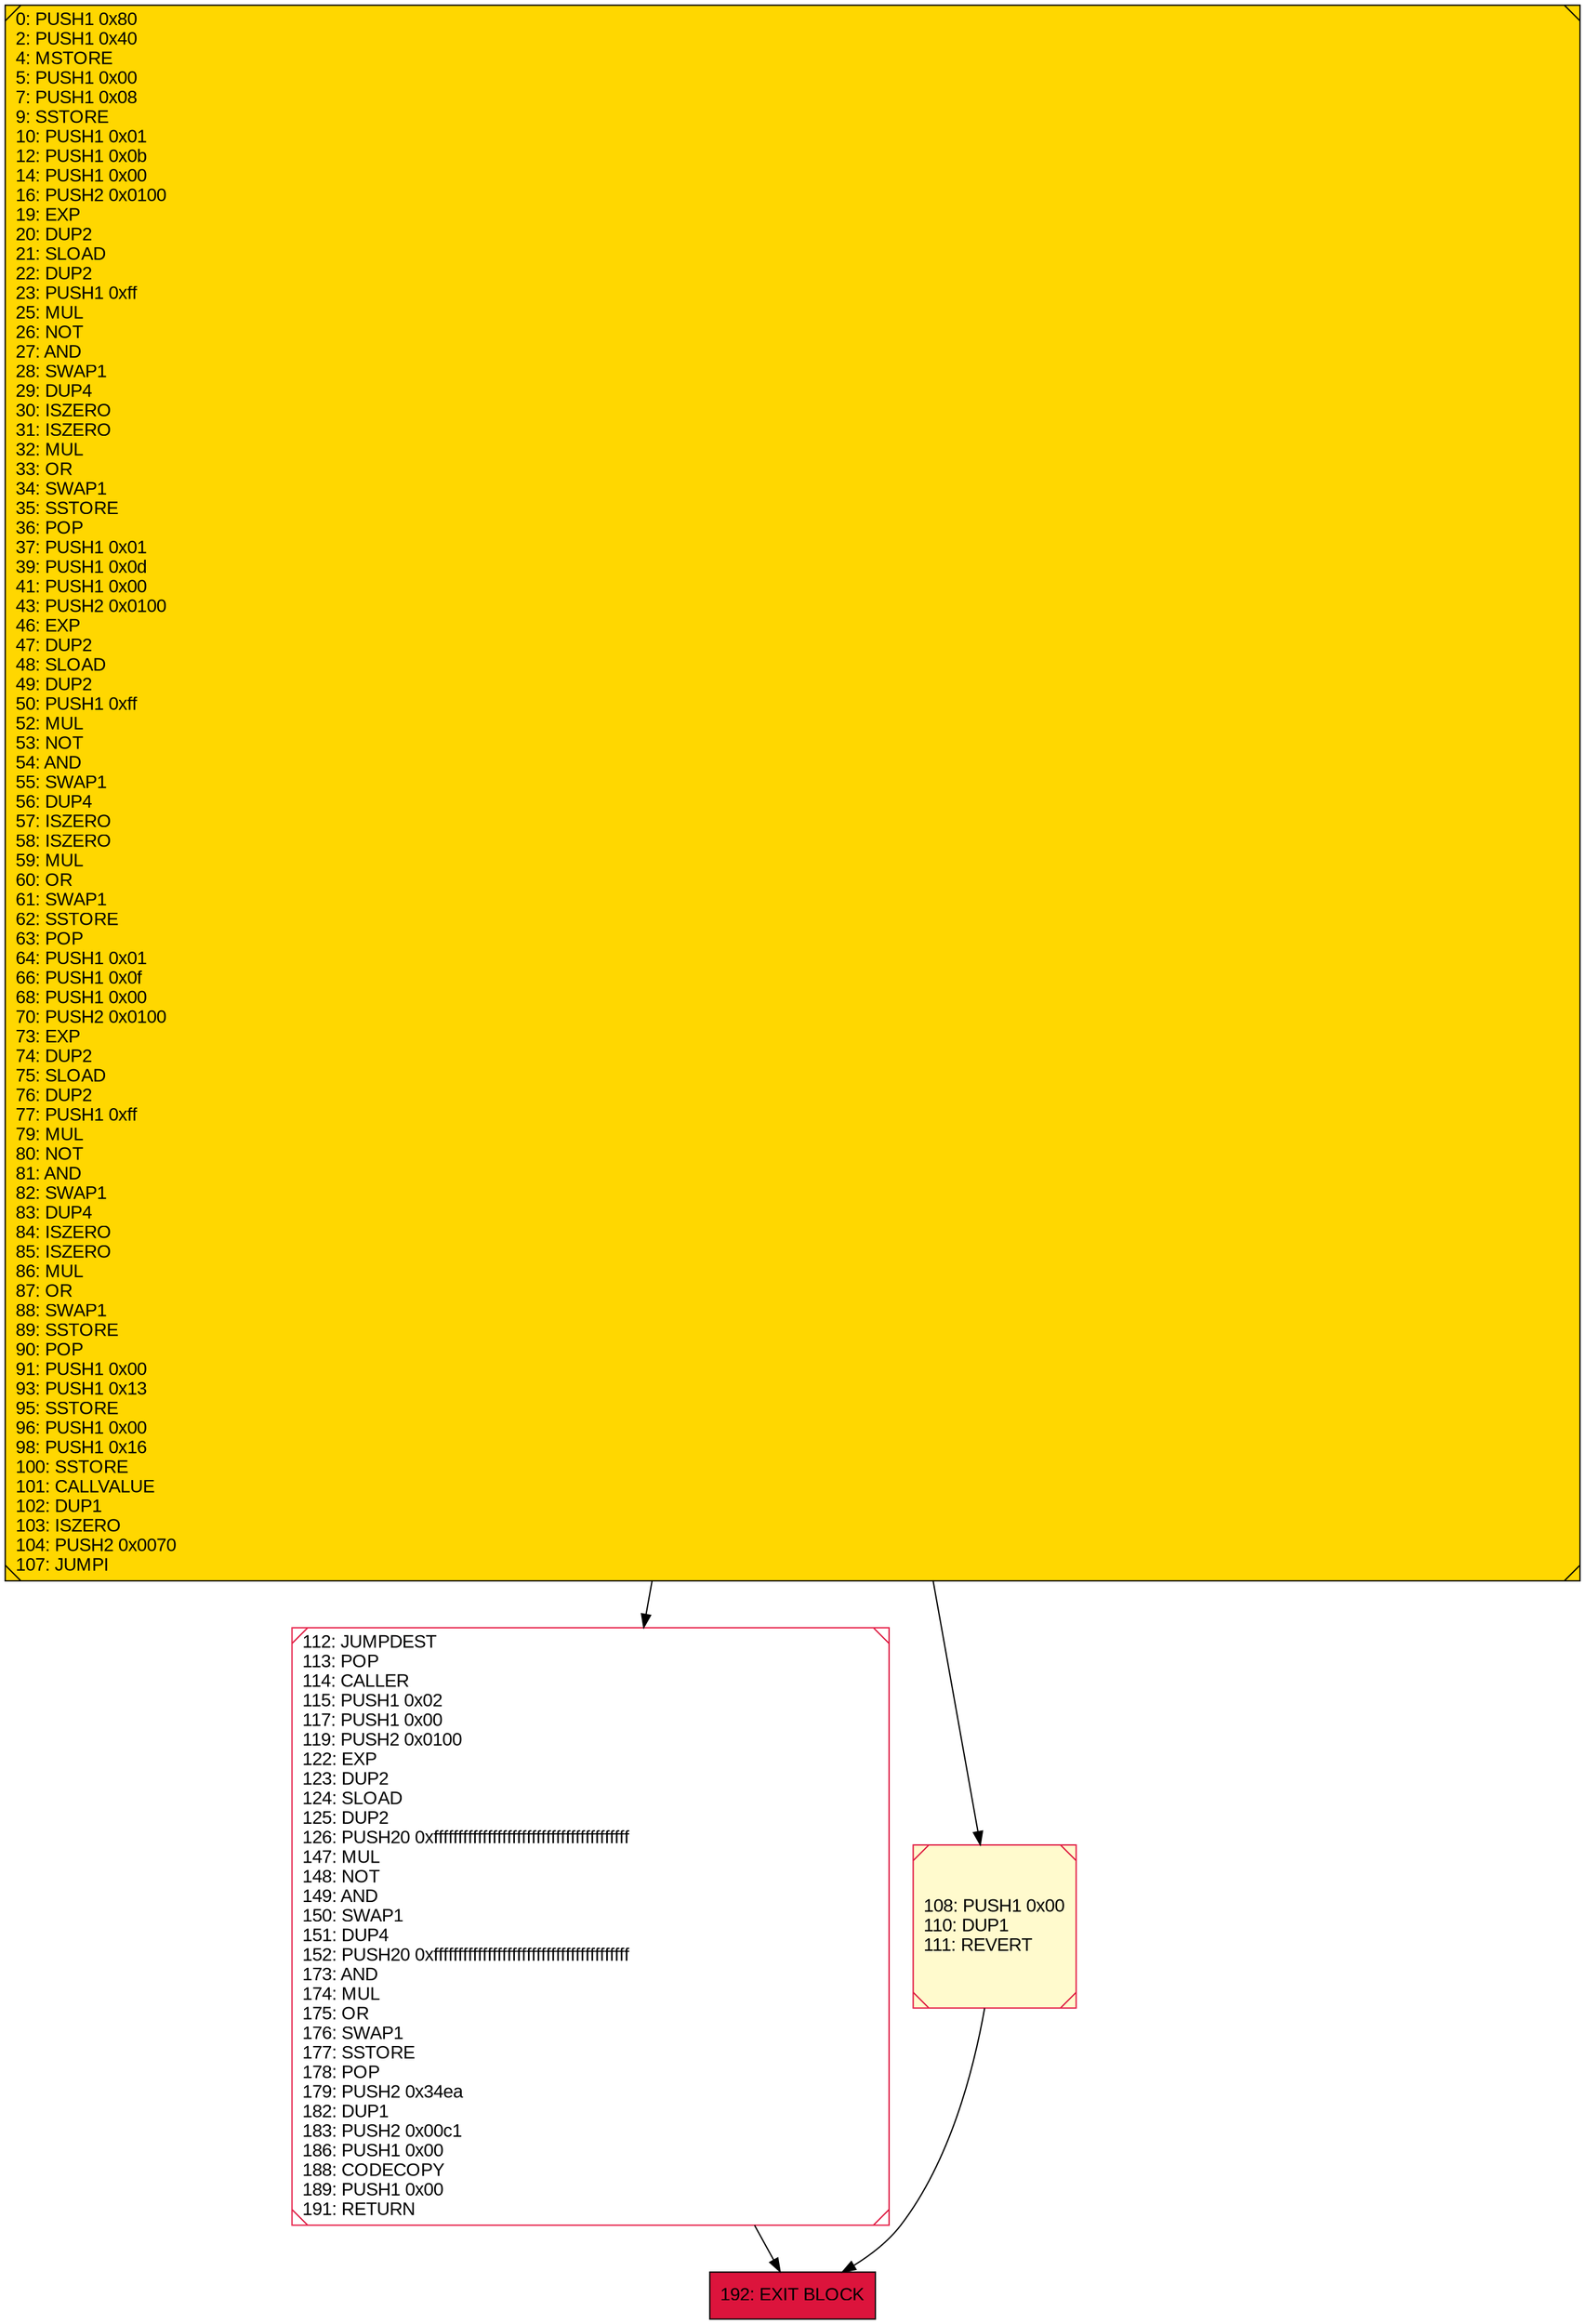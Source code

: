 digraph G {
bgcolor=transparent rankdir=UD;
node [shape=box style=filled color=black fillcolor=white fontname=arial fontcolor=black];
192 [label="192: EXIT BLOCK\l" fillcolor=crimson ];
0 [label="0: PUSH1 0x80\l2: PUSH1 0x40\l4: MSTORE\l5: PUSH1 0x00\l7: PUSH1 0x08\l9: SSTORE\l10: PUSH1 0x01\l12: PUSH1 0x0b\l14: PUSH1 0x00\l16: PUSH2 0x0100\l19: EXP\l20: DUP2\l21: SLOAD\l22: DUP2\l23: PUSH1 0xff\l25: MUL\l26: NOT\l27: AND\l28: SWAP1\l29: DUP4\l30: ISZERO\l31: ISZERO\l32: MUL\l33: OR\l34: SWAP1\l35: SSTORE\l36: POP\l37: PUSH1 0x01\l39: PUSH1 0x0d\l41: PUSH1 0x00\l43: PUSH2 0x0100\l46: EXP\l47: DUP2\l48: SLOAD\l49: DUP2\l50: PUSH1 0xff\l52: MUL\l53: NOT\l54: AND\l55: SWAP1\l56: DUP4\l57: ISZERO\l58: ISZERO\l59: MUL\l60: OR\l61: SWAP1\l62: SSTORE\l63: POP\l64: PUSH1 0x01\l66: PUSH1 0x0f\l68: PUSH1 0x00\l70: PUSH2 0x0100\l73: EXP\l74: DUP2\l75: SLOAD\l76: DUP2\l77: PUSH1 0xff\l79: MUL\l80: NOT\l81: AND\l82: SWAP1\l83: DUP4\l84: ISZERO\l85: ISZERO\l86: MUL\l87: OR\l88: SWAP1\l89: SSTORE\l90: POP\l91: PUSH1 0x00\l93: PUSH1 0x13\l95: SSTORE\l96: PUSH1 0x00\l98: PUSH1 0x16\l100: SSTORE\l101: CALLVALUE\l102: DUP1\l103: ISZERO\l104: PUSH2 0x0070\l107: JUMPI\l" fillcolor=lemonchiffon shape=Msquare fillcolor=gold ];
112 [label="112: JUMPDEST\l113: POP\l114: CALLER\l115: PUSH1 0x02\l117: PUSH1 0x00\l119: PUSH2 0x0100\l122: EXP\l123: DUP2\l124: SLOAD\l125: DUP2\l126: PUSH20 0xffffffffffffffffffffffffffffffffffffffff\l147: MUL\l148: NOT\l149: AND\l150: SWAP1\l151: DUP4\l152: PUSH20 0xffffffffffffffffffffffffffffffffffffffff\l173: AND\l174: MUL\l175: OR\l176: SWAP1\l177: SSTORE\l178: POP\l179: PUSH2 0x34ea\l182: DUP1\l183: PUSH2 0x00c1\l186: PUSH1 0x00\l188: CODECOPY\l189: PUSH1 0x00\l191: RETURN\l" shape=Msquare color=crimson ];
108 [label="108: PUSH1 0x00\l110: DUP1\l111: REVERT\l" fillcolor=lemonchiffon shape=Msquare color=crimson ];
112 -> 192;
0 -> 112;
108 -> 192;
0 -> 108;
}